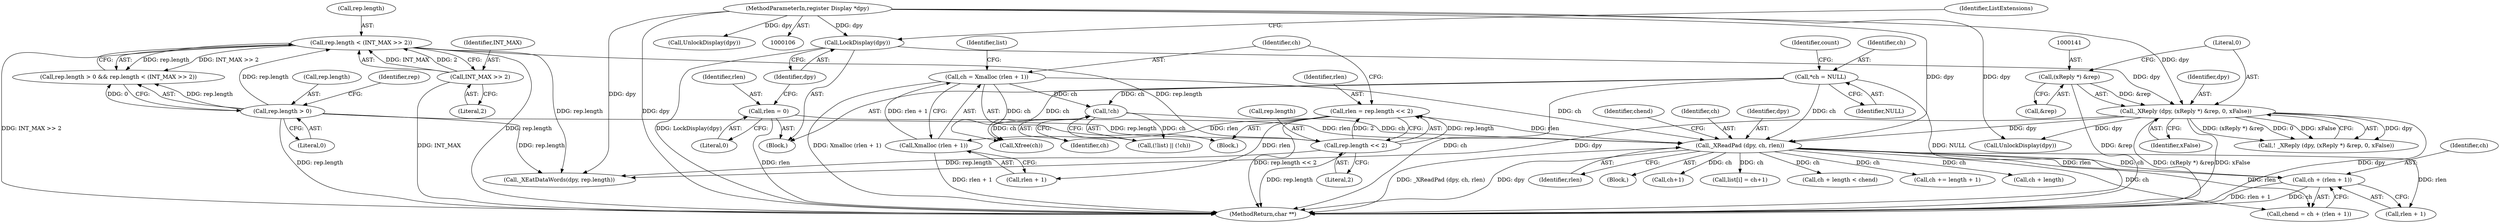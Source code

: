 digraph "0_libx11_b469da1430cdcee06e31c6251b83aede072a1ff0_1@pointer" {
"1000225" [label="(Call,ch + (rlen + 1))"];
"1000219" [label="(Call,_XReadPad (dpy, ch, rlen))"];
"1000138" [label="(Call,_XReply (dpy, (xReply *) &rep, 0, xFalse))"];
"1000131" [label="(Call,LockDisplay(dpy))"];
"1000107" [label="(MethodParameterIn,register Display *dpy)"];
"1000140" [label="(Call,(xReply *) &rep)"];
"1000116" [label="(Call,*ch = NULL)"];
"1000200" [label="(Call,!ch)"];
"1000190" [label="(Call,ch = Xmalloc (rlen + 1))"];
"1000192" [label="(Call,Xmalloc (rlen + 1))"];
"1000183" [label="(Call,rlen = rep.length << 2)"];
"1000185" [label="(Call,rep.length << 2)"];
"1000175" [label="(Call,rep.length < (INT_MAX >> 2))"];
"1000170" [label="(Call,rep.length > 0)"];
"1000179" [label="(Call,INT_MAX >> 2)"];
"1000128" [label="(Call,rlen = 0)"];
"1000222" [label="(Identifier,rlen)"];
"1000200" [label="(Call,!ch)"];
"1000180" [label="(Identifier,INT_MAX)"];
"1000205" [label="(Call,Xfree(ch))"];
"1000116" [label="(Call,*ch = NULL)"];
"1000145" [label="(Identifier,xFalse)"];
"1000185" [label="(Call,rep.length << 2)"];
"1000226" [label="(Identifier,ch)"];
"1000227" [label="(Call,rlen + 1)"];
"1000171" [label="(Call,rep.length)"];
"1000176" [label="(Call,rep.length)"];
"1000181" [label="(Literal,2)"];
"1000177" [label="(Identifier,rep)"];
"1000179" [label="(Call,INT_MAX >> 2)"];
"1000191" [label="(Identifier,ch)"];
"1000170" [label="(Call,rep.length > 0)"];
"1000158" [label="(Block,)"];
"1000134" [label="(Identifier,ListExtensions)"];
"1000257" [label="(Call,ch+1)"];
"1000138" [label="(Call,_XReply (dpy, (xReply *) &rep, 0, xFalse))"];
"1000169" [label="(Call,rep.length > 0 && rep.length < (INT_MAX >> 2))"];
"1000201" [label="(Identifier,ch)"];
"1000189" [label="(Literal,2)"];
"1000129" [label="(Identifier,rlen)"];
"1000174" [label="(Literal,0)"];
"1000224" [label="(Identifier,chend)"];
"1000253" [label="(Call,list[i] = ch+1)"];
"1000221" [label="(Identifier,ch)"];
"1000147" [label="(Call,UnlockDisplay(dpy))"];
"1000186" [label="(Call,rep.length)"];
"1000192" [label="(Call,Xmalloc (rlen + 1))"];
"1000219" [label="(Call,_XReadPad (dpy, ch, rlen))"];
"1000131" [label="(Call,LockDisplay(dpy))"];
"1000247" [label="(Call,ch + length < chend)"];
"1000117" [label="(Identifier,ch)"];
"1000139" [label="(Identifier,dpy)"];
"1000128" [label="(Call,rlen = 0)"];
"1000190" [label="(Call,ch = Xmalloc (rlen + 1))"];
"1000207" [label="(Call,_XEatDataWords(dpy, rep.length))"];
"1000175" [label="(Call,rep.length < (INT_MAX >> 2))"];
"1000220" [label="(Identifier,dpy)"];
"1000140" [label="(Call,(xReply *) &rep)"];
"1000260" [label="(Call,ch += length + 1)"];
"1000142" [label="(Call,&rep)"];
"1000122" [label="(Identifier,count)"];
"1000197" [label="(Call,(!list) || (!ch))"];
"1000248" [label="(Call,ch + length)"];
"1000199" [label="(Identifier,list)"];
"1000137" [label="(Call,! _XReply (dpy, (xReply *) &rep, 0, xFalse))"];
"1000212" [label="(Call,UnlockDisplay(dpy))"];
"1000182" [label="(Block,)"];
"1000293" [label="(MethodReturn,char **)"];
"1000193" [label="(Call,rlen + 1)"];
"1000132" [label="(Identifier,dpy)"];
"1000184" [label="(Identifier,rlen)"];
"1000107" [label="(MethodParameterIn,register Display *dpy)"];
"1000225" [label="(Call,ch + (rlen + 1))"];
"1000144" [label="(Literal,0)"];
"1000118" [label="(Identifier,NULL)"];
"1000130" [label="(Literal,0)"];
"1000109" [label="(Block,)"];
"1000183" [label="(Call,rlen = rep.length << 2)"];
"1000223" [label="(Call,chend = ch + (rlen + 1))"];
"1000225" -> "1000223"  [label="AST: "];
"1000225" -> "1000227"  [label="CFG: "];
"1000226" -> "1000225"  [label="AST: "];
"1000227" -> "1000225"  [label="AST: "];
"1000223" -> "1000225"  [label="CFG: "];
"1000225" -> "1000293"  [label="DDG: rlen + 1"];
"1000225" -> "1000293"  [label="DDG: ch"];
"1000219" -> "1000225"  [label="DDG: ch"];
"1000219" -> "1000225"  [label="DDG: rlen"];
"1000219" -> "1000158"  [label="AST: "];
"1000219" -> "1000222"  [label="CFG: "];
"1000220" -> "1000219"  [label="AST: "];
"1000221" -> "1000219"  [label="AST: "];
"1000222" -> "1000219"  [label="AST: "];
"1000224" -> "1000219"  [label="CFG: "];
"1000219" -> "1000293"  [label="DDG: _XReadPad (dpy, ch, rlen)"];
"1000219" -> "1000293"  [label="DDG: dpy"];
"1000138" -> "1000219"  [label="DDG: dpy"];
"1000107" -> "1000219"  [label="DDG: dpy"];
"1000116" -> "1000219"  [label="DDG: ch"];
"1000200" -> "1000219"  [label="DDG: ch"];
"1000190" -> "1000219"  [label="DDG: ch"];
"1000128" -> "1000219"  [label="DDG: rlen"];
"1000183" -> "1000219"  [label="DDG: rlen"];
"1000219" -> "1000223"  [label="DDG: ch"];
"1000219" -> "1000223"  [label="DDG: rlen"];
"1000219" -> "1000227"  [label="DDG: rlen"];
"1000219" -> "1000247"  [label="DDG: ch"];
"1000219" -> "1000248"  [label="DDG: ch"];
"1000219" -> "1000253"  [label="DDG: ch"];
"1000219" -> "1000257"  [label="DDG: ch"];
"1000219" -> "1000260"  [label="DDG: ch"];
"1000138" -> "1000137"  [label="AST: "];
"1000138" -> "1000145"  [label="CFG: "];
"1000139" -> "1000138"  [label="AST: "];
"1000140" -> "1000138"  [label="AST: "];
"1000144" -> "1000138"  [label="AST: "];
"1000145" -> "1000138"  [label="AST: "];
"1000137" -> "1000138"  [label="CFG: "];
"1000138" -> "1000293"  [label="DDG: dpy"];
"1000138" -> "1000293"  [label="DDG: (xReply *) &rep"];
"1000138" -> "1000293"  [label="DDG: xFalse"];
"1000138" -> "1000137"  [label="DDG: dpy"];
"1000138" -> "1000137"  [label="DDG: (xReply *) &rep"];
"1000138" -> "1000137"  [label="DDG: 0"];
"1000138" -> "1000137"  [label="DDG: xFalse"];
"1000131" -> "1000138"  [label="DDG: dpy"];
"1000107" -> "1000138"  [label="DDG: dpy"];
"1000140" -> "1000138"  [label="DDG: &rep"];
"1000138" -> "1000147"  [label="DDG: dpy"];
"1000138" -> "1000207"  [label="DDG: dpy"];
"1000131" -> "1000109"  [label="AST: "];
"1000131" -> "1000132"  [label="CFG: "];
"1000132" -> "1000131"  [label="AST: "];
"1000134" -> "1000131"  [label="CFG: "];
"1000131" -> "1000293"  [label="DDG: LockDisplay(dpy)"];
"1000107" -> "1000131"  [label="DDG: dpy"];
"1000107" -> "1000106"  [label="AST: "];
"1000107" -> "1000293"  [label="DDG: dpy"];
"1000107" -> "1000147"  [label="DDG: dpy"];
"1000107" -> "1000207"  [label="DDG: dpy"];
"1000107" -> "1000212"  [label="DDG: dpy"];
"1000140" -> "1000142"  [label="CFG: "];
"1000141" -> "1000140"  [label="AST: "];
"1000142" -> "1000140"  [label="AST: "];
"1000144" -> "1000140"  [label="CFG: "];
"1000140" -> "1000293"  [label="DDG: &rep"];
"1000116" -> "1000109"  [label="AST: "];
"1000116" -> "1000118"  [label="CFG: "];
"1000117" -> "1000116"  [label="AST: "];
"1000118" -> "1000116"  [label="AST: "];
"1000122" -> "1000116"  [label="CFG: "];
"1000116" -> "1000293"  [label="DDG: ch"];
"1000116" -> "1000293"  [label="DDG: NULL"];
"1000116" -> "1000200"  [label="DDG: ch"];
"1000116" -> "1000205"  [label="DDG: ch"];
"1000200" -> "1000197"  [label="AST: "];
"1000200" -> "1000201"  [label="CFG: "];
"1000201" -> "1000200"  [label="AST: "];
"1000197" -> "1000200"  [label="CFG: "];
"1000200" -> "1000197"  [label="DDG: ch"];
"1000190" -> "1000200"  [label="DDG: ch"];
"1000200" -> "1000205"  [label="DDG: ch"];
"1000190" -> "1000182"  [label="AST: "];
"1000190" -> "1000192"  [label="CFG: "];
"1000191" -> "1000190"  [label="AST: "];
"1000192" -> "1000190"  [label="AST: "];
"1000199" -> "1000190"  [label="CFG: "];
"1000190" -> "1000293"  [label="DDG: Xmalloc (rlen + 1)"];
"1000192" -> "1000190"  [label="DDG: rlen + 1"];
"1000190" -> "1000205"  [label="DDG: ch"];
"1000192" -> "1000193"  [label="CFG: "];
"1000193" -> "1000192"  [label="AST: "];
"1000192" -> "1000293"  [label="DDG: rlen + 1"];
"1000183" -> "1000192"  [label="DDG: rlen"];
"1000183" -> "1000182"  [label="AST: "];
"1000183" -> "1000185"  [label="CFG: "];
"1000184" -> "1000183"  [label="AST: "];
"1000185" -> "1000183"  [label="AST: "];
"1000191" -> "1000183"  [label="CFG: "];
"1000183" -> "1000293"  [label="DDG: rep.length << 2"];
"1000185" -> "1000183"  [label="DDG: rep.length"];
"1000185" -> "1000183"  [label="DDG: 2"];
"1000183" -> "1000193"  [label="DDG: rlen"];
"1000185" -> "1000189"  [label="CFG: "];
"1000186" -> "1000185"  [label="AST: "];
"1000189" -> "1000185"  [label="AST: "];
"1000185" -> "1000293"  [label="DDG: rep.length"];
"1000175" -> "1000185"  [label="DDG: rep.length"];
"1000170" -> "1000185"  [label="DDG: rep.length"];
"1000185" -> "1000207"  [label="DDG: rep.length"];
"1000175" -> "1000169"  [label="AST: "];
"1000175" -> "1000179"  [label="CFG: "];
"1000176" -> "1000175"  [label="AST: "];
"1000179" -> "1000175"  [label="AST: "];
"1000169" -> "1000175"  [label="CFG: "];
"1000175" -> "1000293"  [label="DDG: INT_MAX >> 2"];
"1000175" -> "1000293"  [label="DDG: rep.length"];
"1000175" -> "1000169"  [label="DDG: rep.length"];
"1000175" -> "1000169"  [label="DDG: INT_MAX >> 2"];
"1000170" -> "1000175"  [label="DDG: rep.length"];
"1000179" -> "1000175"  [label="DDG: INT_MAX"];
"1000179" -> "1000175"  [label="DDG: 2"];
"1000175" -> "1000207"  [label="DDG: rep.length"];
"1000170" -> "1000169"  [label="AST: "];
"1000170" -> "1000174"  [label="CFG: "];
"1000171" -> "1000170"  [label="AST: "];
"1000174" -> "1000170"  [label="AST: "];
"1000177" -> "1000170"  [label="CFG: "];
"1000169" -> "1000170"  [label="CFG: "];
"1000170" -> "1000293"  [label="DDG: rep.length"];
"1000170" -> "1000169"  [label="DDG: rep.length"];
"1000170" -> "1000169"  [label="DDG: 0"];
"1000170" -> "1000207"  [label="DDG: rep.length"];
"1000179" -> "1000181"  [label="CFG: "];
"1000180" -> "1000179"  [label="AST: "];
"1000181" -> "1000179"  [label="AST: "];
"1000179" -> "1000293"  [label="DDG: INT_MAX"];
"1000128" -> "1000109"  [label="AST: "];
"1000128" -> "1000130"  [label="CFG: "];
"1000129" -> "1000128"  [label="AST: "];
"1000130" -> "1000128"  [label="AST: "];
"1000132" -> "1000128"  [label="CFG: "];
"1000128" -> "1000293"  [label="DDG: rlen"];
}
